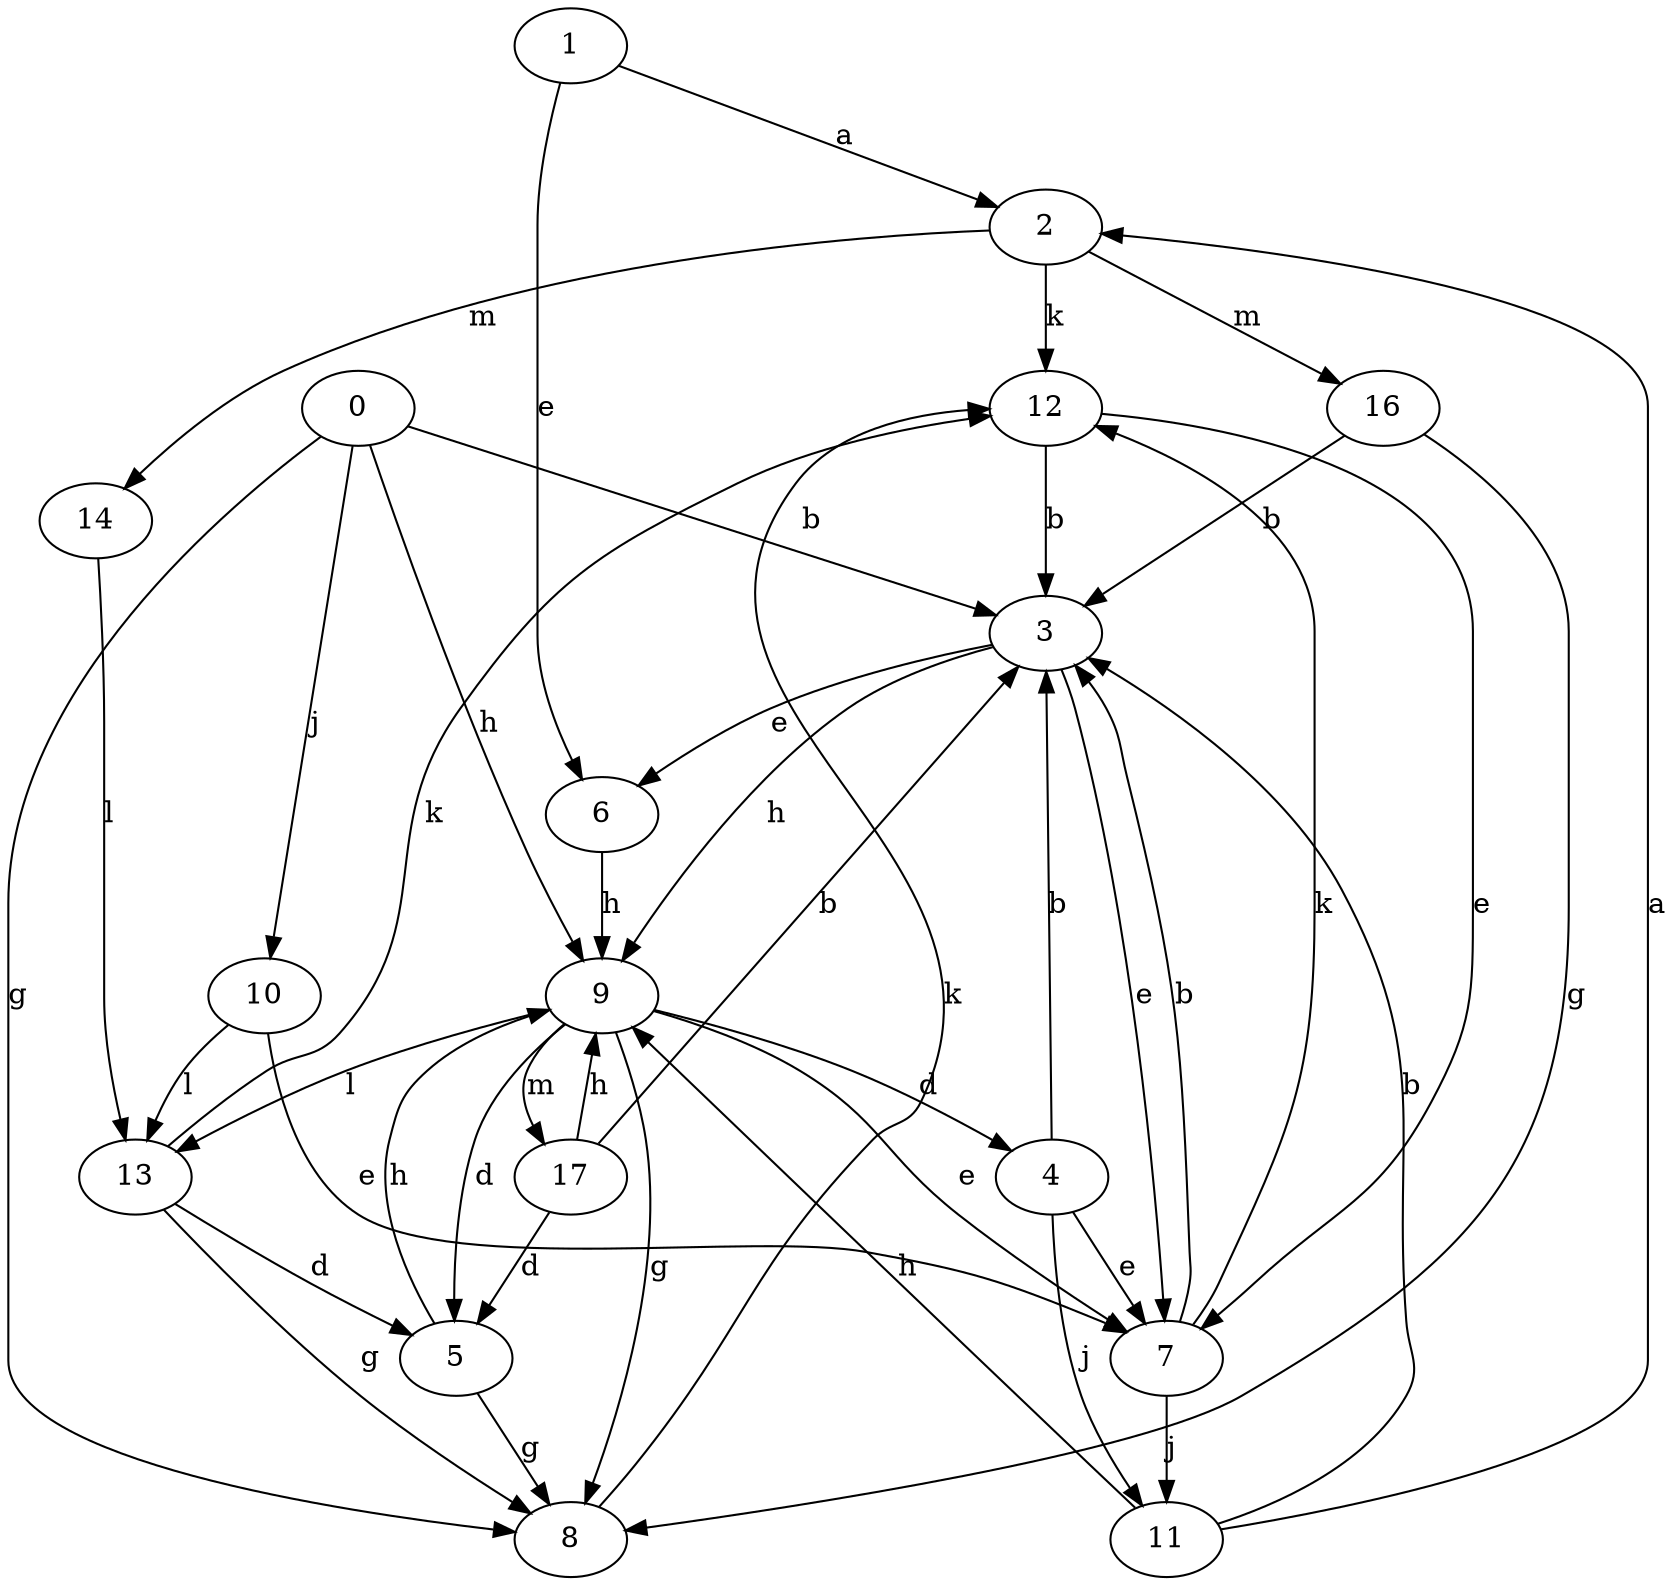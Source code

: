strict digraph  {
1;
2;
3;
4;
5;
6;
7;
8;
9;
10;
11;
12;
13;
14;
16;
0;
17;
1 -> 2  [label=a];
1 -> 6  [label=e];
2 -> 12  [label=k];
2 -> 14  [label=m];
2 -> 16  [label=m];
3 -> 6  [label=e];
3 -> 7  [label=e];
3 -> 9  [label=h];
4 -> 3  [label=b];
4 -> 7  [label=e];
4 -> 11  [label=j];
5 -> 8  [label=g];
5 -> 9  [label=h];
6 -> 9  [label=h];
7 -> 3  [label=b];
7 -> 11  [label=j];
7 -> 12  [label=k];
8 -> 12  [label=k];
9 -> 4  [label=d];
9 -> 5  [label=d];
9 -> 7  [label=e];
9 -> 8  [label=g];
9 -> 13  [label=l];
9 -> 17  [label=m];
10 -> 7  [label=e];
10 -> 13  [label=l];
11 -> 2  [label=a];
11 -> 3  [label=b];
11 -> 9  [label=h];
12 -> 3  [label=b];
12 -> 7  [label=e];
13 -> 5  [label=d];
13 -> 8  [label=g];
13 -> 12  [label=k];
14 -> 13  [label=l];
16 -> 3  [label=b];
16 -> 8  [label=g];
0 -> 3  [label=b];
0 -> 8  [label=g];
0 -> 9  [label=h];
0 -> 10  [label=j];
17 -> 3  [label=b];
17 -> 5  [label=d];
17 -> 9  [label=h];
}

